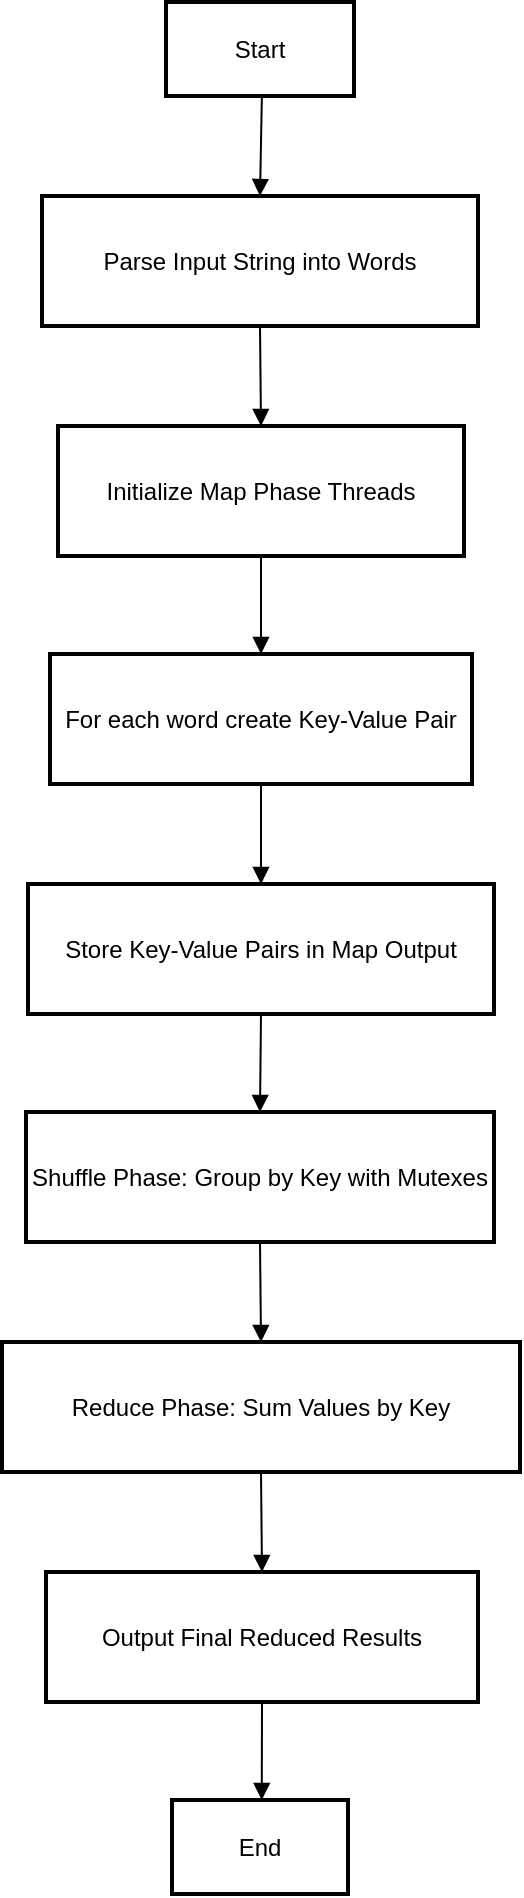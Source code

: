 <mxfile version="24.8.6">
  <diagram name="Page-1" id="Ix5d7HUJn_iL3qdyL9j_">
    <mxGraphModel dx="1360" dy="759" grid="0" gridSize="10" guides="1" tooltips="1" connect="1" arrows="1" fold="1" page="1" pageScale="1" pageWidth="850" pageHeight="1100" math="0" shadow="0">
      <root>
        <mxCell id="0" />
        <mxCell id="1" parent="0" />
        <mxCell id="RDzNWtZP_fYt0eM9df9J-1" value="Start" style="whiteSpace=wrap;strokeWidth=2;" vertex="1" parent="1">
          <mxGeometry x="378" y="270" width="94" height="47" as="geometry" />
        </mxCell>
        <mxCell id="RDzNWtZP_fYt0eM9df9J-2" value="Parse Input String into Words" style="whiteSpace=wrap;strokeWidth=2;" vertex="1" parent="1">
          <mxGeometry x="316" y="367" width="218" height="65" as="geometry" />
        </mxCell>
        <mxCell id="RDzNWtZP_fYt0eM9df9J-3" value="Initialize Map Phase Threads" style="whiteSpace=wrap;strokeWidth=2;" vertex="1" parent="1">
          <mxGeometry x="324" y="482" width="203" height="65" as="geometry" />
        </mxCell>
        <mxCell id="RDzNWtZP_fYt0eM9df9J-4" value="For each word create Key-Value Pair" style="whiteSpace=wrap;strokeWidth=2;" vertex="1" parent="1">
          <mxGeometry x="320" y="596" width="211" height="65" as="geometry" />
        </mxCell>
        <mxCell id="RDzNWtZP_fYt0eM9df9J-5" value="Store Key-Value Pairs in Map Output" style="whiteSpace=wrap;strokeWidth=2;" vertex="1" parent="1">
          <mxGeometry x="309" y="711" width="233" height="65" as="geometry" />
        </mxCell>
        <mxCell id="RDzNWtZP_fYt0eM9df9J-6" value="Shuffle Phase: Group by Key with Mutexes" style="whiteSpace=wrap;strokeWidth=2;" vertex="1" parent="1">
          <mxGeometry x="308" y="825" width="234" height="65" as="geometry" />
        </mxCell>
        <mxCell id="RDzNWtZP_fYt0eM9df9J-7" value="Reduce Phase: Sum Values by Key" style="whiteSpace=wrap;strokeWidth=2;" vertex="1" parent="1">
          <mxGeometry x="296" y="940" width="259" height="65" as="geometry" />
        </mxCell>
        <mxCell id="RDzNWtZP_fYt0eM9df9J-8" value="Output Final Reduced Results" style="whiteSpace=wrap;strokeWidth=2;" vertex="1" parent="1">
          <mxGeometry x="318" y="1055" width="216" height="65" as="geometry" />
        </mxCell>
        <mxCell id="RDzNWtZP_fYt0eM9df9J-9" value="End" style="whiteSpace=wrap;strokeWidth=2;" vertex="1" parent="1">
          <mxGeometry x="381" y="1169" width="88" height="47" as="geometry" />
        </mxCell>
        <mxCell id="RDzNWtZP_fYt0eM9df9J-10" value="" style="curved=1;startArrow=none;endArrow=block;exitX=0.51;exitY=1;entryX=0.5;entryY=0;rounded=0;" edge="1" parent="1" source="RDzNWtZP_fYt0eM9df9J-1" target="RDzNWtZP_fYt0eM9df9J-2">
          <mxGeometry relative="1" as="geometry">
            <Array as="points" />
          </mxGeometry>
        </mxCell>
        <mxCell id="RDzNWtZP_fYt0eM9df9J-11" value="" style="curved=1;startArrow=none;endArrow=block;exitX=0.5;exitY=0.99;entryX=0.5;entryY=-0.01;rounded=0;" edge="1" parent="1" source="RDzNWtZP_fYt0eM9df9J-2" target="RDzNWtZP_fYt0eM9df9J-3">
          <mxGeometry relative="1" as="geometry">
            <Array as="points" />
          </mxGeometry>
        </mxCell>
        <mxCell id="RDzNWtZP_fYt0eM9df9J-12" value="" style="curved=1;startArrow=none;endArrow=block;exitX=0.5;exitY=0.99;entryX=0.5;entryY=0;rounded=0;" edge="1" parent="1" source="RDzNWtZP_fYt0eM9df9J-3" target="RDzNWtZP_fYt0eM9df9J-4">
          <mxGeometry relative="1" as="geometry">
            <Array as="points" />
          </mxGeometry>
        </mxCell>
        <mxCell id="RDzNWtZP_fYt0eM9df9J-13" value="" style="curved=1;startArrow=none;endArrow=block;exitX=0.5;exitY=1;entryX=0.5;entryY=0;rounded=0;" edge="1" parent="1" source="RDzNWtZP_fYt0eM9df9J-4" target="RDzNWtZP_fYt0eM9df9J-5">
          <mxGeometry relative="1" as="geometry">
            <Array as="points" />
          </mxGeometry>
        </mxCell>
        <mxCell id="RDzNWtZP_fYt0eM9df9J-14" value="" style="curved=1;startArrow=none;endArrow=block;exitX=0.5;exitY=0.99;entryX=0.5;entryY=0.01;rounded=0;" edge="1" parent="1" source="RDzNWtZP_fYt0eM9df9J-5" target="RDzNWtZP_fYt0eM9df9J-6">
          <mxGeometry relative="1" as="geometry">
            <Array as="points" />
          </mxGeometry>
        </mxCell>
        <mxCell id="RDzNWtZP_fYt0eM9df9J-15" value="" style="curved=1;startArrow=none;endArrow=block;exitX=0.5;exitY=1;entryX=0.5;entryY=0;rounded=0;" edge="1" parent="1" source="RDzNWtZP_fYt0eM9df9J-6" target="RDzNWtZP_fYt0eM9df9J-7">
          <mxGeometry relative="1" as="geometry">
            <Array as="points" />
          </mxGeometry>
        </mxCell>
        <mxCell id="RDzNWtZP_fYt0eM9df9J-16" value="" style="curved=1;startArrow=none;endArrow=block;exitX=0.5;exitY=0.99;entryX=0.5;entryY=-0.01;rounded=0;" edge="1" parent="1" source="RDzNWtZP_fYt0eM9df9J-7" target="RDzNWtZP_fYt0eM9df9J-8">
          <mxGeometry relative="1" as="geometry">
            <Array as="points" />
          </mxGeometry>
        </mxCell>
        <mxCell id="RDzNWtZP_fYt0eM9df9J-17" value="" style="curved=1;startArrow=none;endArrow=block;exitX=0.5;exitY=0.99;entryX=0.51;entryY=0;rounded=0;" edge="1" parent="1" source="RDzNWtZP_fYt0eM9df9J-8" target="RDzNWtZP_fYt0eM9df9J-9">
          <mxGeometry relative="1" as="geometry">
            <Array as="points" />
          </mxGeometry>
        </mxCell>
      </root>
    </mxGraphModel>
  </diagram>
</mxfile>
